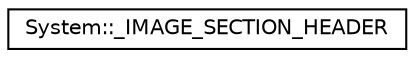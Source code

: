 digraph G
{
  edge [fontname="Helvetica",fontsize="10",labelfontname="Helvetica",labelfontsize="10"];
  node [fontname="Helvetica",fontsize="10",shape=record];
  rankdir="LR";
  Node1 [label="System::_IMAGE_SECTION_HEADER",height=0.2,width=0.4,color="black", fillcolor="white", style="filled",URL="$struct_system_1_1___i_m_a_g_e___s_e_c_t_i_o_n___h_e_a_d_e_r.html"];
}
